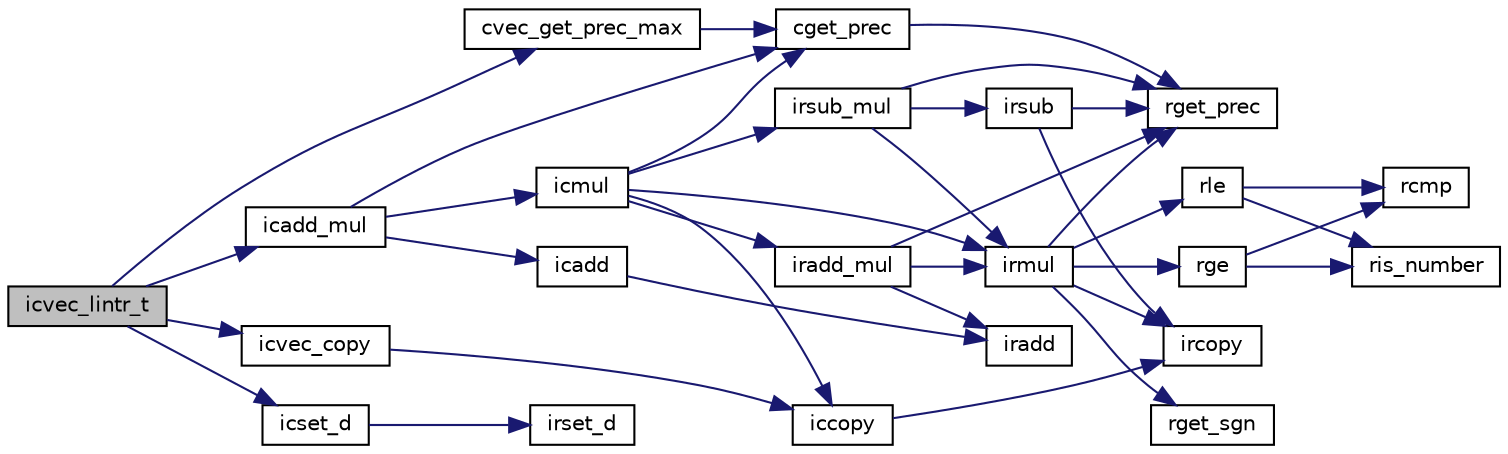 digraph "icvec_lintr_t"
{
  edge [fontname="Helvetica",fontsize="10",labelfontname="Helvetica",labelfontsize="10"];
  node [fontname="Helvetica",fontsize="10",shape=record];
  rankdir="LR";
  Node474 [label="icvec_lintr_t",height=0.2,width=0.4,color="black", fillcolor="grey75", style="filled", fontcolor="black"];
  Node474 -> Node475 [color="midnightblue",fontsize="10",style="solid",fontname="Helvetica"];
  Node475 [label="cvec_get_prec_max",height=0.2,width=0.4,color="black", fillcolor="white", style="filled",URL="$cvec_8c.html#a4220cbe500e7a1383fbd278e5d4035b3",tooltip="cmulti型のベクトルの浮動小数点数の精度(ビット数)の最大値を取得. "];
  Node475 -> Node476 [color="midnightblue",fontsize="10",style="solid",fontname="Helvetica"];
  Node476 [label="cget_prec",height=0.2,width=0.4,color="black", fillcolor="white", style="filled",URL="$cmulti_8c.html#a69302d488c9954d3cbe85feb873216fa",tooltip="cmulti型の浮動小数点数の精度(ビット数)を取得. "];
  Node476 -> Node477 [color="midnightblue",fontsize="10",style="solid",fontname="Helvetica"];
  Node477 [label="rget_prec",height=0.2,width=0.4,color="black", fillcolor="white", style="filled",URL="$is__rmulti_8h.html#ad9bc8d534620527dc3c46ef4c9d04442",tooltip="rmulti型の浮動小数点数の精度(ビット数)を取得. "];
  Node474 -> Node478 [color="midnightblue",fontsize="10",style="solid",fontname="Helvetica"];
  Node478 [label="icset_d",height=0.2,width=0.4,color="black", fillcolor="white", style="filled",URL="$icmulti_8c.html#aa1d9d43bc59bf611a30ac972fb0bb971",tooltip="倍精度実数の設定 [y0,y1]=[x,x]. "];
  Node478 -> Node479 [color="midnightblue",fontsize="10",style="solid",fontname="Helvetica"];
  Node479 [label="irset_d",height=0.2,width=0.4,color="black", fillcolor="white", style="filled",URL="$irmulti_8c.html#a2fdabfa10335af36c3951880616b5589",tooltip="倍精度実数の設定 [y0,y1]=[x,x]. "];
  Node474 -> Node480 [color="midnightblue",fontsize="10",style="solid",fontname="Helvetica"];
  Node480 [label="icadd_mul",height=0.2,width=0.4,color="black", fillcolor="white", style="filled",URL="$icmulti_8c.html#a0fe3ffc70158834e96ac684b94b0d915",tooltip="積の加算 [z0,z1]+=[x0,x1]*[y0,y1] "];
  Node480 -> Node476 [color="midnightblue",fontsize="10",style="solid",fontname="Helvetica"];
  Node480 -> Node481 [color="midnightblue",fontsize="10",style="solid",fontname="Helvetica"];
  Node481 [label="icmul",height=0.2,width=0.4,color="black", fillcolor="white", style="filled",URL="$icmulti_8c.html#acd8e365f46bd3fab9ffdf23b677a8f4d",tooltip="掛け算 [z0,z1]=[x0,x1]*[y0,y1] "];
  Node481 -> Node476 [color="midnightblue",fontsize="10",style="solid",fontname="Helvetica"];
  Node481 -> Node482 [color="midnightblue",fontsize="10",style="solid",fontname="Helvetica"];
  Node482 [label="irmul",height=0.2,width=0.4,color="black", fillcolor="white", style="filled",URL="$irmulti_8c.html#a9f9bc42cc6a70b365b032dc7bedd1abb",tooltip="掛け算 [z0,z1]=[x0,x1]*[y0,y1] "];
  Node482 -> Node477 [color="midnightblue",fontsize="10",style="solid",fontname="Helvetica"];
  Node482 -> Node483 [color="midnightblue",fontsize="10",style="solid",fontname="Helvetica"];
  Node483 [label="rget_sgn",height=0.2,width=0.4,color="black", fillcolor="white", style="filled",URL="$is__rmulti_8h.html#a1eabb75964384f5b7057a0275385d4bb",tooltip="rmulti型の浮動小数点数の符号部の取得. "];
  Node482 -> Node484 [color="midnightblue",fontsize="10",style="solid",fontname="Helvetica"];
  Node484 [label="rle",height=0.2,width=0.4,color="black", fillcolor="white", style="filled",URL="$is__rmulti_8h.html#a72d8f7f7abd4fa2ff89f488742ff7ca7",tooltip="rmulti型の値の比較 x<=y "];
  Node484 -> Node485 [color="midnightblue",fontsize="10",style="solid",fontname="Helvetica"];
  Node485 [label="ris_number",height=0.2,width=0.4,color="black", fillcolor="white", style="filled",URL="$rmulti_8c.html#a02c3c838634809fb6260ab78926b5f8b",tooltip="rmulti型が数であるかの判定. "];
  Node484 -> Node486 [color="midnightblue",fontsize="10",style="solid",fontname="Helvetica"];
  Node486 [label="rcmp",height=0.2,width=0.4,color="black", fillcolor="white", style="filled",URL="$rmulti_8c.html#aa7f2e03f88a388911123c82ad3f36b16",tooltip="rmulti型の値の比較 x<=>y "];
  Node482 -> Node487 [color="midnightblue",fontsize="10",style="solid",fontname="Helvetica"];
  Node487 [label="rge",height=0.2,width=0.4,color="black", fillcolor="white", style="filled",URL="$is__rmulti_8h.html#a7544c8c3220be262b43d9cdcacd5f8f2",tooltip="rmulti型の値の比較 x>=y "];
  Node487 -> Node485 [color="midnightblue",fontsize="10",style="solid",fontname="Helvetica"];
  Node487 -> Node486 [color="midnightblue",fontsize="10",style="solid",fontname="Helvetica"];
  Node482 -> Node488 [color="midnightblue",fontsize="10",style="solid",fontname="Helvetica"];
  Node488 [label="ircopy",height=0.2,width=0.4,color="black", fillcolor="white", style="filled",URL="$irmulti_8c.html#aaf2192a33e04cbba12da47550fde287e",tooltip="コピー [y0,y1]=[x0,x1]. "];
  Node481 -> Node489 [color="midnightblue",fontsize="10",style="solid",fontname="Helvetica"];
  Node489 [label="irsub_mul",height=0.2,width=0.4,color="black", fillcolor="white", style="filled",URL="$irmulti_8c.html#a718dadb4804a0eaddcf795adfd1a880d",tooltip="積の減算 [z0,z1]-=[x0,x1]*[y0,y1] "];
  Node489 -> Node477 [color="midnightblue",fontsize="10",style="solid",fontname="Helvetica"];
  Node489 -> Node482 [color="midnightblue",fontsize="10",style="solid",fontname="Helvetica"];
  Node489 -> Node490 [color="midnightblue",fontsize="10",style="solid",fontname="Helvetica"];
  Node490 [label="irsub",height=0.2,width=0.4,color="black", fillcolor="white", style="filled",URL="$irmulti_8c.html#ad83b8a1e9ca77caeaf833f866853ac35",tooltip="引き算 [z0,z1]=[x0,x1]-[y0,y1] "];
  Node490 -> Node477 [color="midnightblue",fontsize="10",style="solid",fontname="Helvetica"];
  Node490 -> Node488 [color="midnightblue",fontsize="10",style="solid",fontname="Helvetica"];
  Node481 -> Node491 [color="midnightblue",fontsize="10",style="solid",fontname="Helvetica"];
  Node491 [label="iradd_mul",height=0.2,width=0.4,color="black", fillcolor="white", style="filled",URL="$irmulti_8c.html#a55d04ab7f2884310fcff04b636911df1",tooltip="積の加算 [z0,z1]+=[x0,x1]*[y0,y1] "];
  Node491 -> Node477 [color="midnightblue",fontsize="10",style="solid",fontname="Helvetica"];
  Node491 -> Node482 [color="midnightblue",fontsize="10",style="solid",fontname="Helvetica"];
  Node491 -> Node492 [color="midnightblue",fontsize="10",style="solid",fontname="Helvetica"];
  Node492 [label="iradd",height=0.2,width=0.4,color="black", fillcolor="white", style="filled",URL="$irmulti_8c.html#a2a3a18d72fa9e737ac67d95ccb3e8ca9",tooltip="足し算 [z0,z1]=[x0,x1]+[y0,y1] "];
  Node481 -> Node493 [color="midnightblue",fontsize="10",style="solid",fontname="Helvetica"];
  Node493 [label="iccopy",height=0.2,width=0.4,color="black", fillcolor="white", style="filled",URL="$icmulti_8c.html#a0e3f5efa94c1a1e8cc0a527d6cbcbdee",tooltip="コピー [y0,y1]=[x0,x1]. "];
  Node493 -> Node488 [color="midnightblue",fontsize="10",style="solid",fontname="Helvetica"];
  Node480 -> Node494 [color="midnightblue",fontsize="10",style="solid",fontname="Helvetica"];
  Node494 [label="icadd",height=0.2,width=0.4,color="black", fillcolor="white", style="filled",URL="$icmulti_8c.html#a1a18078d2a7c25e6225ceb5f2b6f561b",tooltip="足し算 [z0,z1]=[x0,x1]+[y0,y1] "];
  Node494 -> Node492 [color="midnightblue",fontsize="10",style="solid",fontname="Helvetica"];
  Node474 -> Node495 [color="midnightblue",fontsize="10",style="solid",fontname="Helvetica"];
  Node495 [label="icvec_copy",height=0.2,width=0.4,color="black", fillcolor="white", style="filled",URL="$icvec_8c.html#a952d18796331bb82baf0e4c57f3e0e9c",tooltip="コピー [y0,y1]=[x0,x1] "];
  Node495 -> Node493 [color="midnightblue",fontsize="10",style="solid",fontname="Helvetica"];
}
